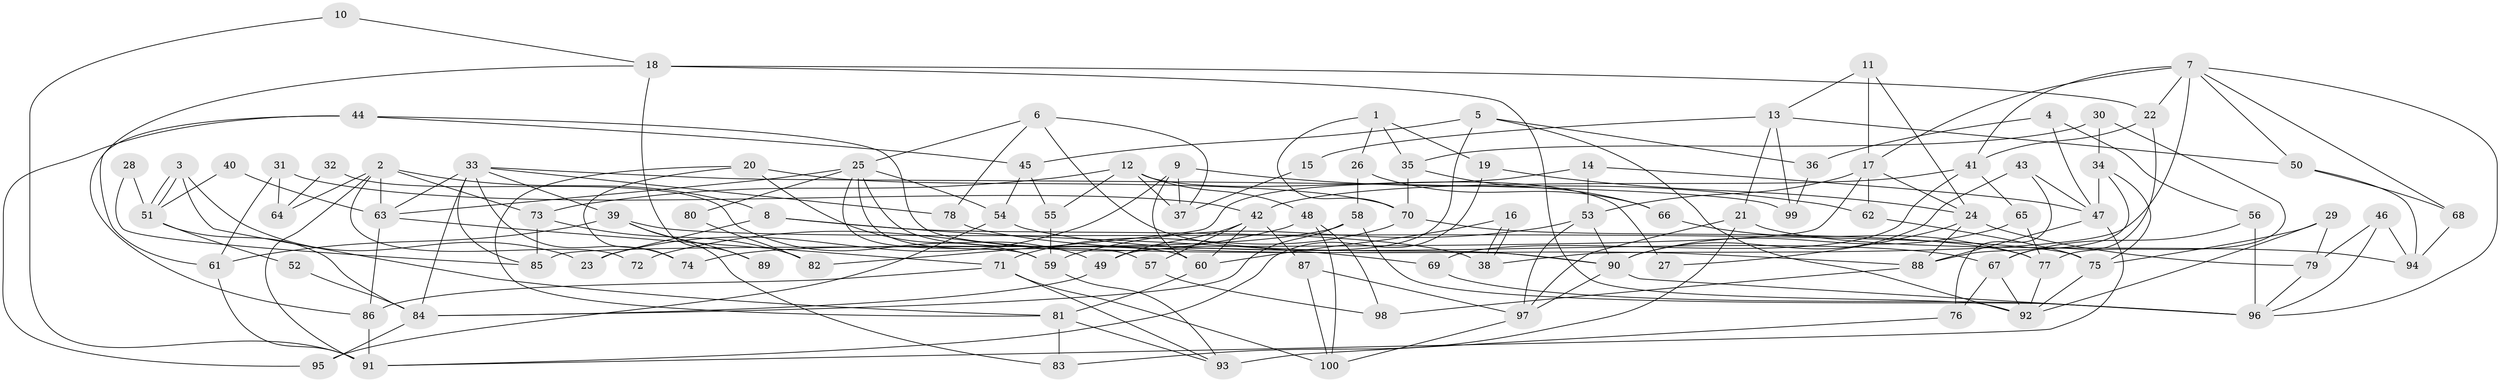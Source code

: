 // Generated by graph-tools (version 1.1) at 2025/11/02/21/25 10:11:14]
// undirected, 100 vertices, 200 edges
graph export_dot {
graph [start="1"]
  node [color=gray90,style=filled];
  1;
  2;
  3;
  4;
  5;
  6;
  7;
  8;
  9;
  10;
  11;
  12;
  13;
  14;
  15;
  16;
  17;
  18;
  19;
  20;
  21;
  22;
  23;
  24;
  25;
  26;
  27;
  28;
  29;
  30;
  31;
  32;
  33;
  34;
  35;
  36;
  37;
  38;
  39;
  40;
  41;
  42;
  43;
  44;
  45;
  46;
  47;
  48;
  49;
  50;
  51;
  52;
  53;
  54;
  55;
  56;
  57;
  58;
  59;
  60;
  61;
  62;
  63;
  64;
  65;
  66;
  67;
  68;
  69;
  70;
  71;
  72;
  73;
  74;
  75;
  76;
  77;
  78;
  79;
  80;
  81;
  82;
  83;
  84;
  85;
  86;
  87;
  88;
  89;
  90;
  91;
  92;
  93;
  94;
  95;
  96;
  97;
  98;
  99;
  100;
  1 -- 26;
  1 -- 19;
  1 -- 35;
  1 -- 70;
  2 -- 63;
  2 -- 91;
  2 -- 8;
  2 -- 64;
  2 -- 72;
  2 -- 73;
  3 -- 81;
  3 -- 51;
  3 -- 51;
  3 -- 23;
  4 -- 56;
  4 -- 47;
  4 -- 36;
  5 -- 45;
  5 -- 92;
  5 -- 36;
  5 -- 49;
  6 -- 25;
  6 -- 37;
  6 -- 78;
  6 -- 90;
  7 -- 17;
  7 -- 96;
  7 -- 22;
  7 -- 38;
  7 -- 41;
  7 -- 50;
  7 -- 68;
  8 -- 38;
  8 -- 23;
  8 -- 69;
  9 -- 23;
  9 -- 60;
  9 -- 37;
  9 -- 62;
  10 -- 91;
  10 -- 18;
  11 -- 13;
  11 -- 24;
  11 -- 17;
  12 -- 73;
  12 -- 55;
  12 -- 27;
  12 -- 37;
  12 -- 48;
  13 -- 99;
  13 -- 21;
  13 -- 15;
  13 -- 50;
  14 -- 47;
  14 -- 53;
  14 -- 82;
  15 -- 37;
  16 -- 60;
  16 -- 38;
  16 -- 38;
  17 -- 62;
  17 -- 24;
  17 -- 53;
  17 -- 85;
  18 -- 92;
  18 -- 22;
  18 -- 61;
  18 -- 89;
  19 -- 91;
  19 -- 24;
  20 -- 81;
  20 -- 74;
  20 -- 49;
  20 -- 70;
  21 -- 97;
  21 -- 94;
  21 -- 83;
  22 -- 41;
  22 -- 67;
  24 -- 88;
  24 -- 27;
  24 -- 79;
  25 -- 59;
  25 -- 54;
  25 -- 57;
  25 -- 60;
  25 -- 63;
  25 -- 80;
  26 -- 66;
  26 -- 58;
  28 -- 51;
  28 -- 85;
  29 -- 92;
  29 -- 79;
  29 -- 75;
  30 -- 35;
  30 -- 77;
  30 -- 34;
  31 -- 61;
  31 -- 42;
  31 -- 64;
  32 -- 59;
  32 -- 64;
  33 -- 39;
  33 -- 78;
  33 -- 63;
  33 -- 74;
  33 -- 84;
  33 -- 85;
  33 -- 99;
  34 -- 88;
  34 -- 47;
  34 -- 75;
  35 -- 70;
  35 -- 66;
  36 -- 99;
  39 -- 75;
  39 -- 61;
  39 -- 83;
  39 -- 89;
  40 -- 63;
  40 -- 51;
  41 -- 69;
  41 -- 42;
  41 -- 65;
  42 -- 49;
  42 -- 57;
  42 -- 60;
  42 -- 87;
  43 -- 76;
  43 -- 90;
  43 -- 47;
  44 -- 86;
  44 -- 90;
  44 -- 45;
  44 -- 95;
  45 -- 54;
  45 -- 55;
  46 -- 96;
  46 -- 94;
  46 -- 79;
  47 -- 88;
  47 -- 91;
  48 -- 100;
  48 -- 72;
  48 -- 98;
  49 -- 84;
  50 -- 68;
  50 -- 94;
  51 -- 84;
  51 -- 52;
  52 -- 84;
  53 -- 90;
  53 -- 59;
  53 -- 97;
  54 -- 95;
  54 -- 67;
  55 -- 59;
  56 -- 67;
  56 -- 96;
  57 -- 98;
  58 -- 96;
  58 -- 84;
  58 -- 74;
  59 -- 93;
  60 -- 81;
  61 -- 91;
  62 -- 75;
  63 -- 71;
  63 -- 86;
  65 -- 90;
  65 -- 77;
  66 -- 77;
  67 -- 92;
  67 -- 76;
  68 -- 94;
  69 -- 96;
  70 -- 71;
  70 -- 77;
  71 -- 86;
  71 -- 93;
  71 -- 100;
  73 -- 85;
  73 -- 82;
  75 -- 92;
  76 -- 93;
  77 -- 92;
  78 -- 88;
  79 -- 96;
  80 -- 82;
  81 -- 83;
  81 -- 93;
  84 -- 95;
  86 -- 91;
  87 -- 100;
  87 -- 97;
  88 -- 98;
  90 -- 97;
  90 -- 96;
  97 -- 100;
}
